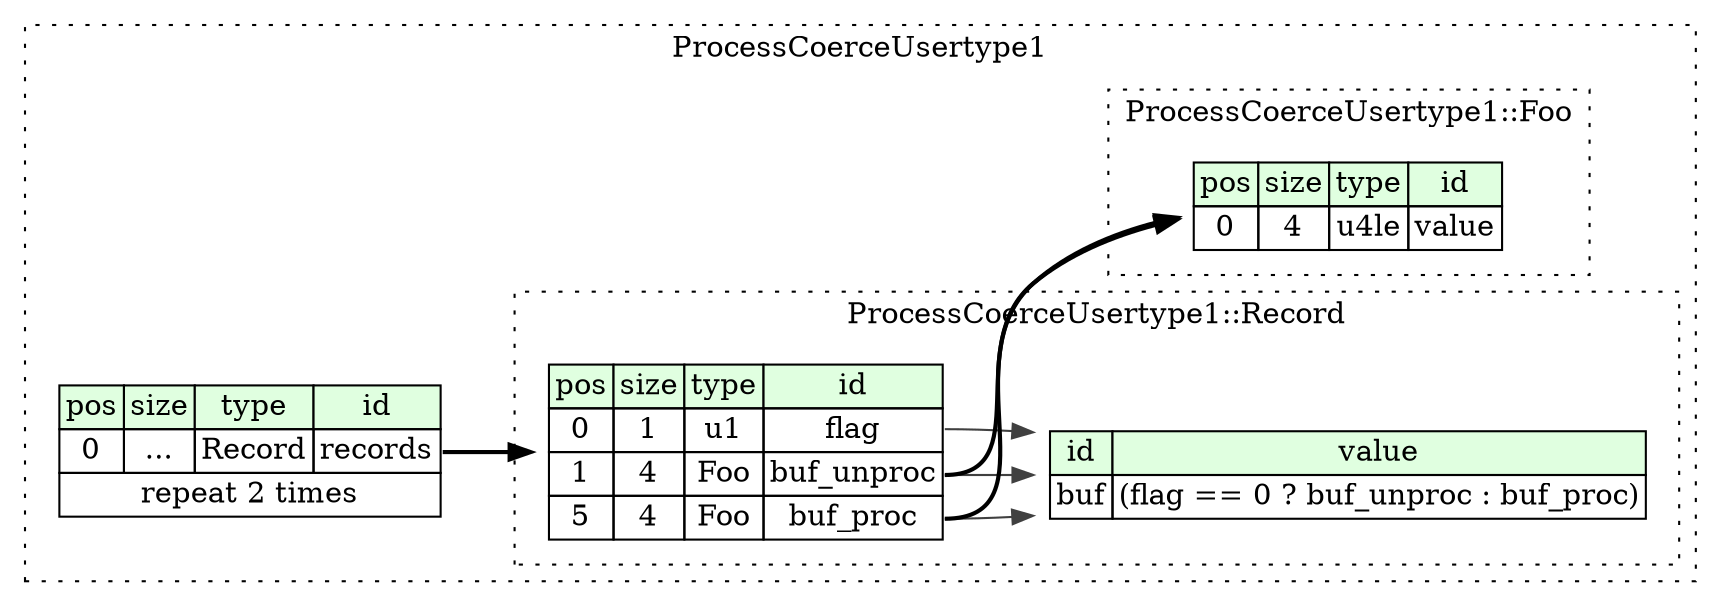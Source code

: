 digraph {
	rankdir=LR;
	node [shape=plaintext];
	subgraph cluster__process_coerce_usertype1 {
		label="ProcessCoerceUsertype1";
		graph[style=dotted];

		process_coerce_usertype1__seq [label=<<TABLE BORDER="0" CELLBORDER="1" CELLSPACING="0">
			<TR><TD BGCOLOR="#E0FFE0">pos</TD><TD BGCOLOR="#E0FFE0">size</TD><TD BGCOLOR="#E0FFE0">type</TD><TD BGCOLOR="#E0FFE0">id</TD></TR>
			<TR><TD PORT="records_pos">0</TD><TD PORT="records_size">...</TD><TD>Record</TD><TD PORT="records_type">records</TD></TR>
			<TR><TD COLSPAN="4" PORT="records__repeat">repeat 2 times</TD></TR>
		</TABLE>>];
		subgraph cluster__record {
			label="ProcessCoerceUsertype1::Record";
			graph[style=dotted];

			record__seq [label=<<TABLE BORDER="0" CELLBORDER="1" CELLSPACING="0">
				<TR><TD BGCOLOR="#E0FFE0">pos</TD><TD BGCOLOR="#E0FFE0">size</TD><TD BGCOLOR="#E0FFE0">type</TD><TD BGCOLOR="#E0FFE0">id</TD></TR>
				<TR><TD PORT="flag_pos">0</TD><TD PORT="flag_size">1</TD><TD>u1</TD><TD PORT="flag_type">flag</TD></TR>
				<TR><TD PORT="buf_unproc_pos">1</TD><TD PORT="buf_unproc_size">4</TD><TD>Foo</TD><TD PORT="buf_unproc_type">buf_unproc</TD></TR>
				<TR><TD PORT="buf_proc_pos">5</TD><TD PORT="buf_proc_size">4</TD><TD>Foo</TD><TD PORT="buf_proc_type">buf_proc</TD></TR>
			</TABLE>>];
			record__inst__buf [label=<<TABLE BORDER="0" CELLBORDER="1" CELLSPACING="0">
				<TR><TD BGCOLOR="#E0FFE0">id</TD><TD BGCOLOR="#E0FFE0">value</TD></TR>
				<TR><TD>buf</TD><TD>(flag == 0 ? buf_unproc : buf_proc)</TD></TR>
			</TABLE>>];
		}
		subgraph cluster__foo {
			label="ProcessCoerceUsertype1::Foo";
			graph[style=dotted];

			foo__seq [label=<<TABLE BORDER="0" CELLBORDER="1" CELLSPACING="0">
				<TR><TD BGCOLOR="#E0FFE0">pos</TD><TD BGCOLOR="#E0FFE0">size</TD><TD BGCOLOR="#E0FFE0">type</TD><TD BGCOLOR="#E0FFE0">id</TD></TR>
				<TR><TD PORT="value_pos">0</TD><TD PORT="value_size">4</TD><TD>u4le</TD><TD PORT="value_type">value</TD></TR>
			</TABLE>>];
		}
	}
	process_coerce_usertype1__seq:records_type -> record__seq [style=bold];
	record__seq:buf_unproc_type -> foo__seq [style=bold];
	record__seq:buf_proc_type -> foo__seq [style=bold];
	record__seq:flag_type -> record__inst__buf [color="#404040"];
	record__seq:buf_unproc_type -> record__inst__buf [color="#404040"];
	record__seq:buf_proc_type -> record__inst__buf [color="#404040"];
}
